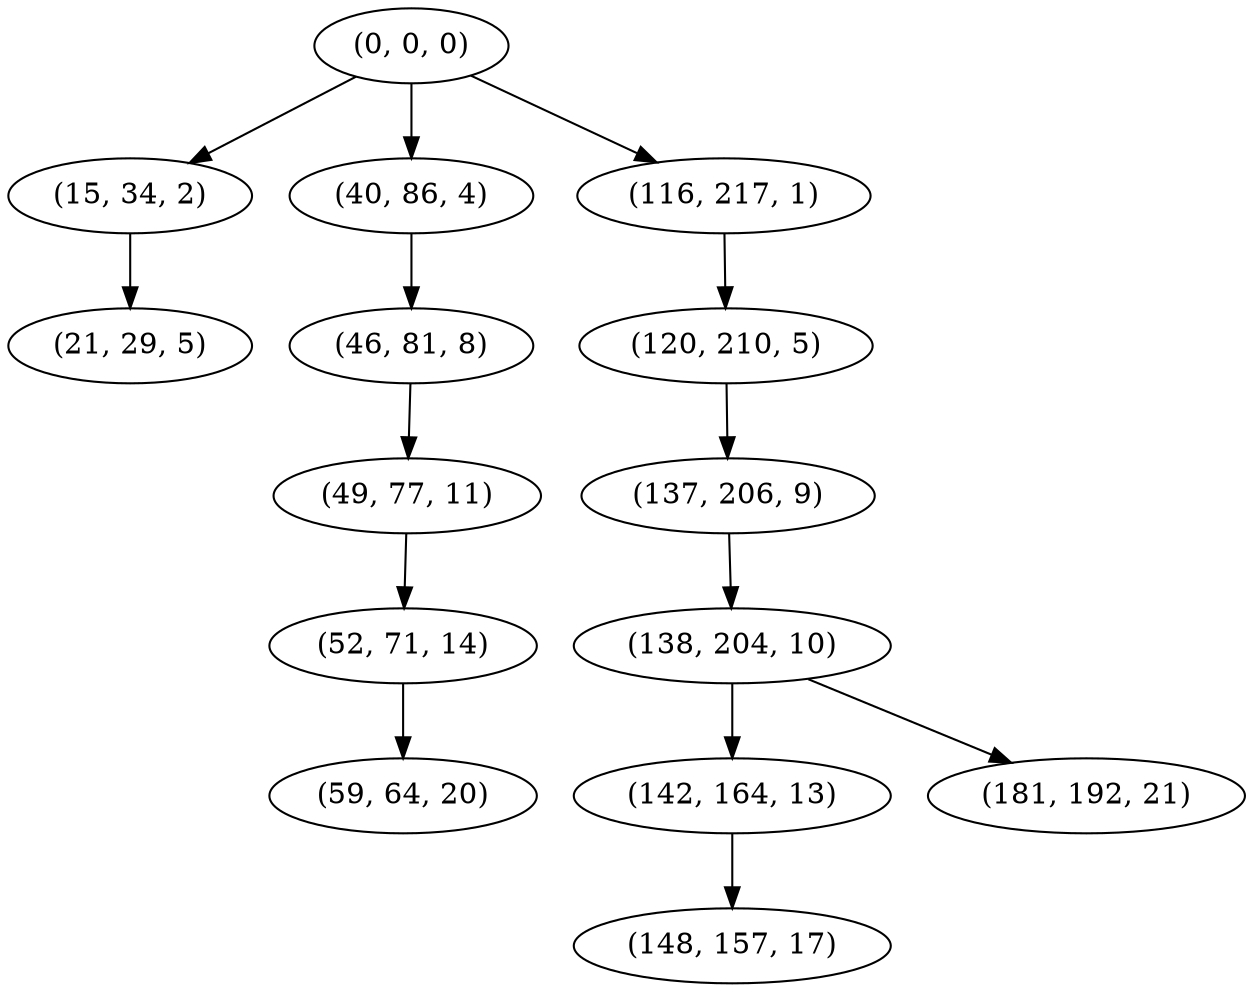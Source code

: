 digraph tree {
    "(0, 0, 0)";
    "(15, 34, 2)";
    "(21, 29, 5)";
    "(40, 86, 4)";
    "(46, 81, 8)";
    "(49, 77, 11)";
    "(52, 71, 14)";
    "(59, 64, 20)";
    "(116, 217, 1)";
    "(120, 210, 5)";
    "(137, 206, 9)";
    "(138, 204, 10)";
    "(142, 164, 13)";
    "(148, 157, 17)";
    "(181, 192, 21)";
    "(0, 0, 0)" -> "(15, 34, 2)";
    "(0, 0, 0)" -> "(40, 86, 4)";
    "(0, 0, 0)" -> "(116, 217, 1)";
    "(15, 34, 2)" -> "(21, 29, 5)";
    "(40, 86, 4)" -> "(46, 81, 8)";
    "(46, 81, 8)" -> "(49, 77, 11)";
    "(49, 77, 11)" -> "(52, 71, 14)";
    "(52, 71, 14)" -> "(59, 64, 20)";
    "(116, 217, 1)" -> "(120, 210, 5)";
    "(120, 210, 5)" -> "(137, 206, 9)";
    "(137, 206, 9)" -> "(138, 204, 10)";
    "(138, 204, 10)" -> "(142, 164, 13)";
    "(138, 204, 10)" -> "(181, 192, 21)";
    "(142, 164, 13)" -> "(148, 157, 17)";
}
